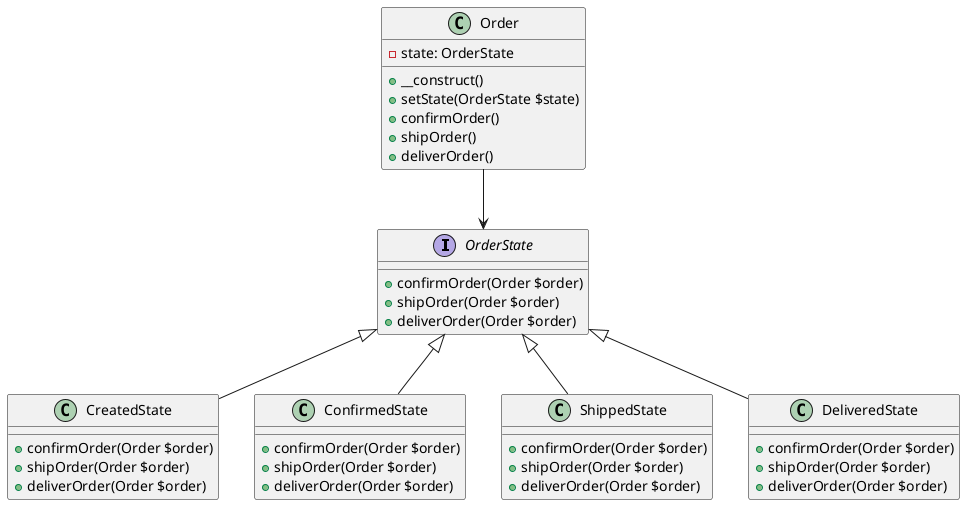 @startuml

interface OrderState {
    +confirmOrder(Order $order)
    +shipOrder(Order $order)
    +deliverOrder(Order $order)
}

class CreatedState {
    +confirmOrder(Order $order)
    +shipOrder(Order $order)
    +deliverOrder(Order $order)
}

class ConfirmedState {
    +confirmOrder(Order $order)
    +shipOrder(Order $order)
    +deliverOrder(Order $order)
}

class ShippedState {
    +confirmOrder(Order $order)
    +shipOrder(Order $order)
    +deliverOrder(Order $order)
}

class DeliveredState {
    +confirmOrder(Order $order)
    +shipOrder(Order $order)
    +deliverOrder(Order $order)
}

class Order {
    -state: OrderState
    +__construct()
    +setState(OrderState $state)
    +confirmOrder()
    +shipOrder()
    +deliverOrder()
}

OrderState <|-- CreatedState
OrderState <|-- ConfirmedState
OrderState <|-- ShippedState
OrderState <|-- DeliveredState

Order --> OrderState

@enduml
